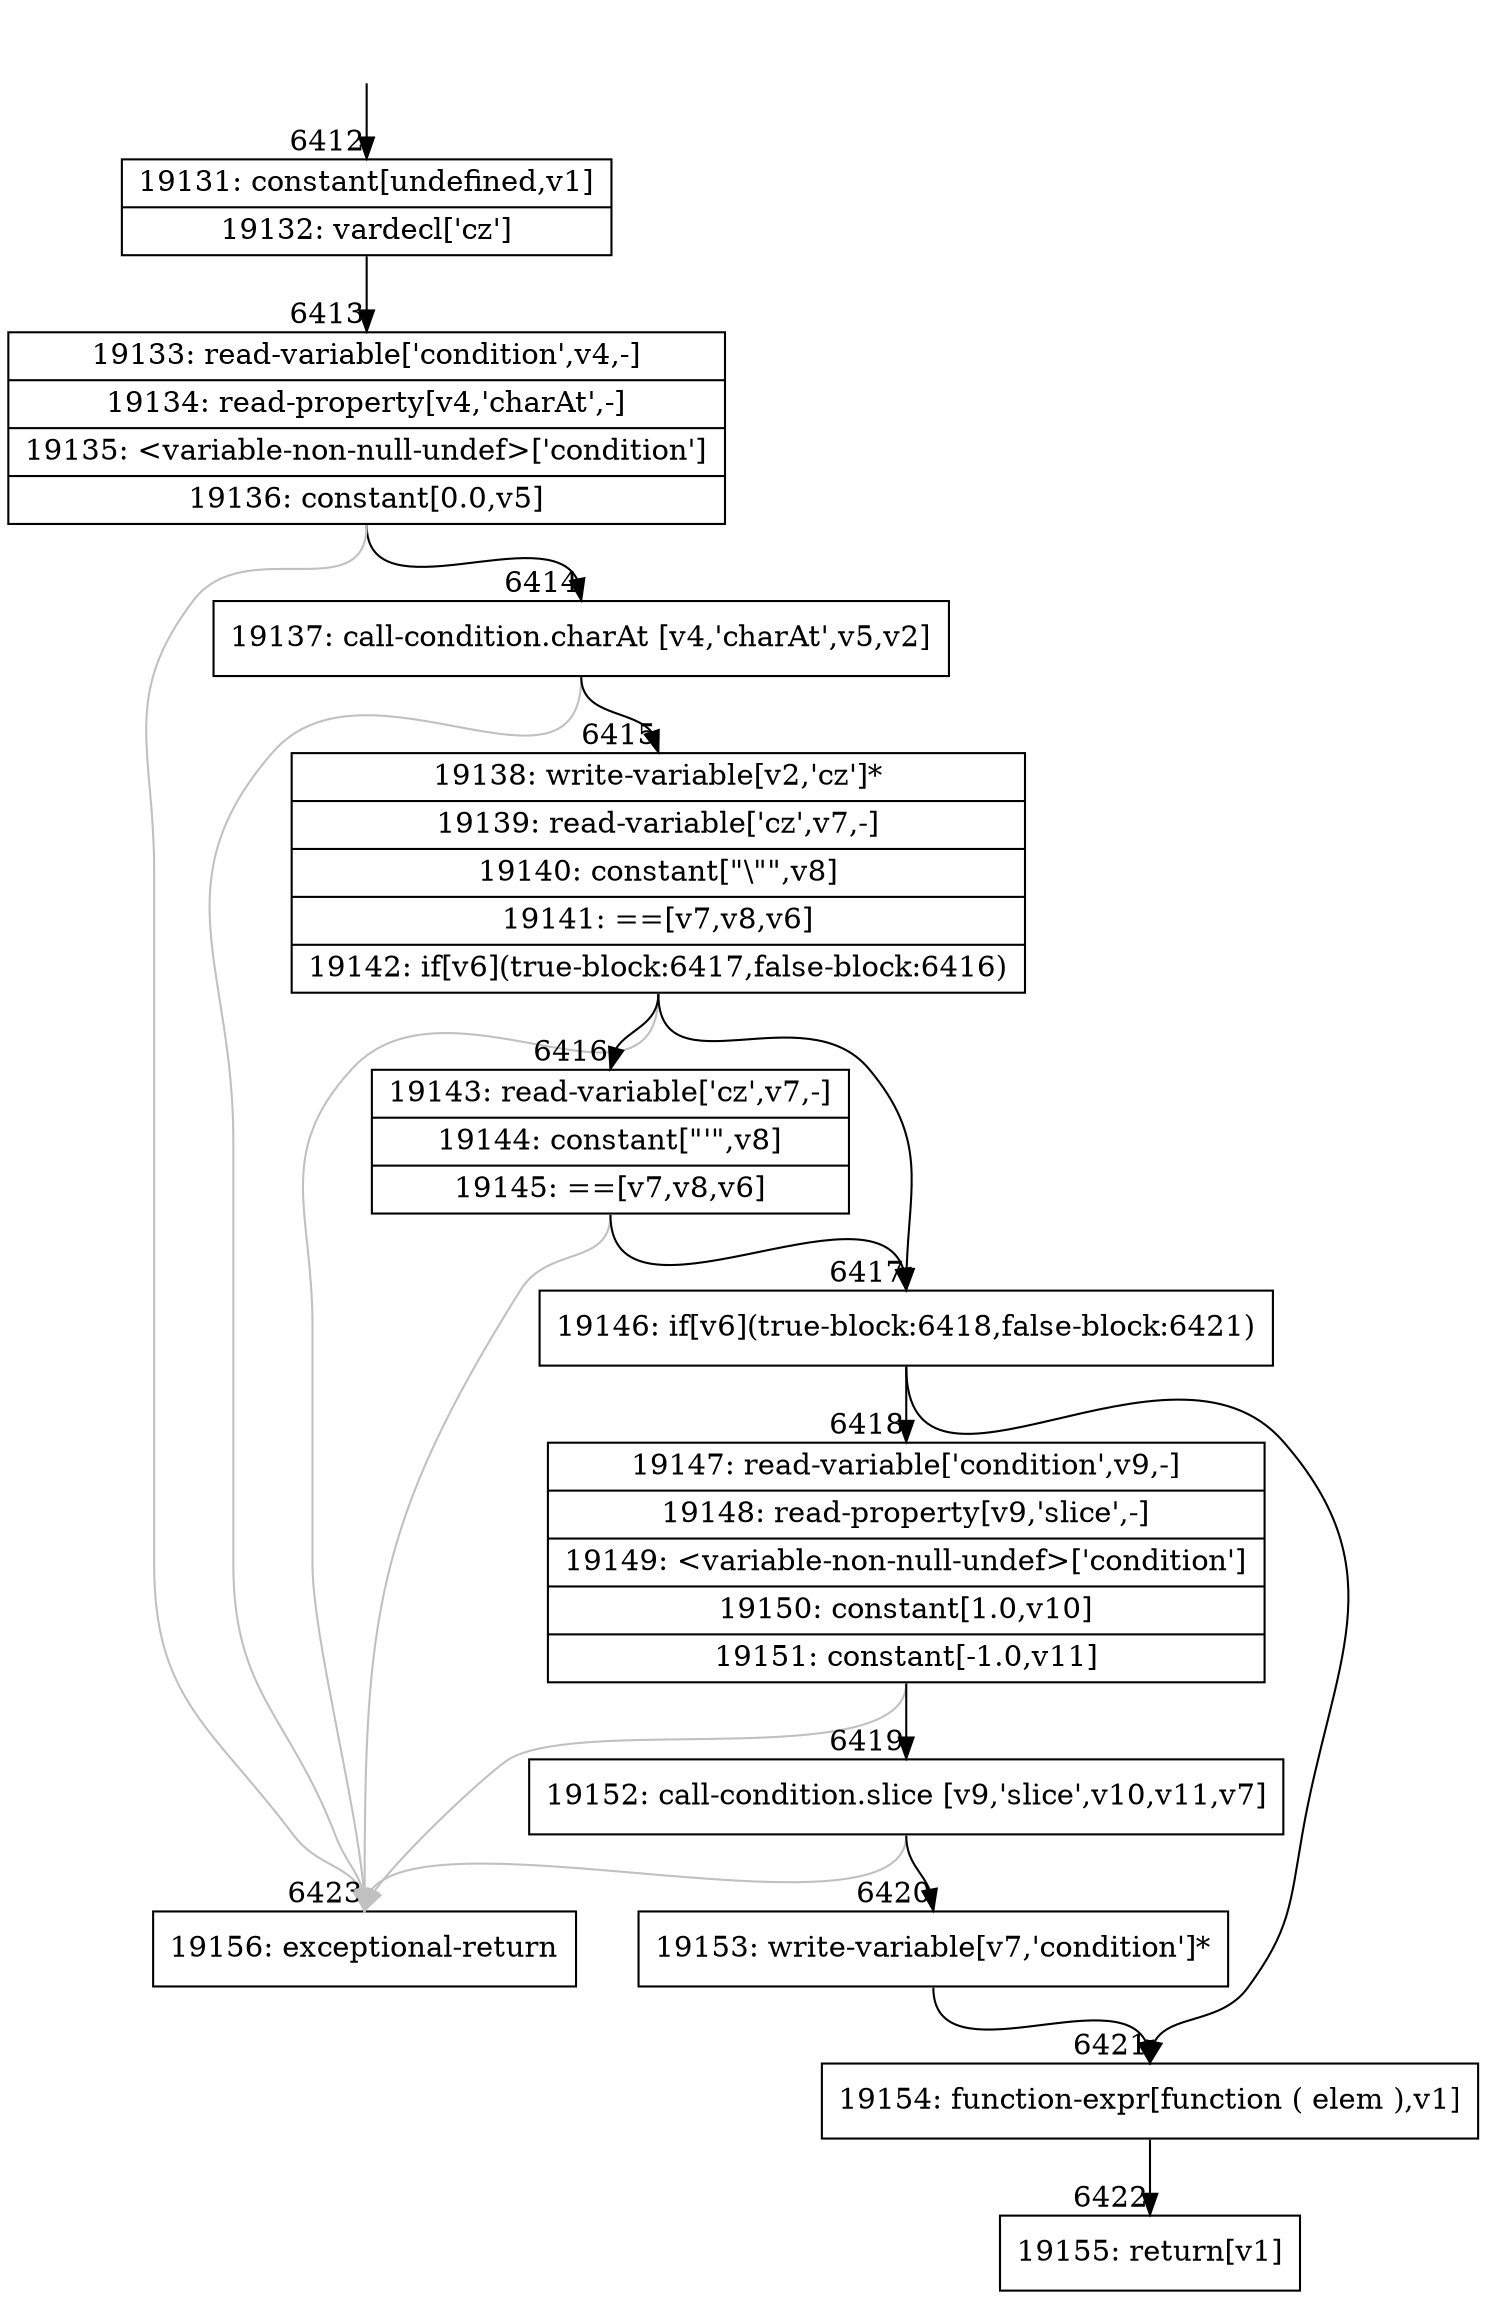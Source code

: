 digraph {
rankdir="TD"
BB_entry449[shape=none,label=""];
BB_entry449 -> BB6412 [tailport=s, headport=n, headlabel="    6412"]
BB6412 [shape=record label="{19131: constant[undefined,v1]|19132: vardecl['cz']}" ] 
BB6412 -> BB6413 [tailport=s, headport=n, headlabel="      6413"]
BB6413 [shape=record label="{19133: read-variable['condition',v4,-]|19134: read-property[v4,'charAt',-]|19135: \<variable-non-null-undef\>['condition']|19136: constant[0.0,v5]}" ] 
BB6413 -> BB6414 [tailport=s, headport=n, headlabel="      6414"]
BB6413 -> BB6423 [tailport=s, headport=n, color=gray, headlabel="      6423"]
BB6414 [shape=record label="{19137: call-condition.charAt [v4,'charAt',v5,v2]}" ] 
BB6414 -> BB6415 [tailport=s, headport=n, headlabel="      6415"]
BB6414 -> BB6423 [tailport=s, headport=n, color=gray]
BB6415 [shape=record label="{19138: write-variable[v2,'cz']*|19139: read-variable['cz',v7,-]|19140: constant[\"\\\"\",v8]|19141: ==[v7,v8,v6]|19142: if[v6](true-block:6417,false-block:6416)}" ] 
BB6415 -> BB6417 [tailport=s, headport=n, headlabel="      6417"]
BB6415 -> BB6416 [tailport=s, headport=n, headlabel="      6416"]
BB6415 -> BB6423 [tailport=s, headport=n, color=gray]
BB6416 [shape=record label="{19143: read-variable['cz',v7,-]|19144: constant[\"'\",v8]|19145: ==[v7,v8,v6]}" ] 
BB6416 -> BB6417 [tailport=s, headport=n]
BB6416 -> BB6423 [tailport=s, headport=n, color=gray]
BB6417 [shape=record label="{19146: if[v6](true-block:6418,false-block:6421)}" ] 
BB6417 -> BB6418 [tailport=s, headport=n, headlabel="      6418"]
BB6417 -> BB6421 [tailport=s, headport=n, headlabel="      6421"]
BB6418 [shape=record label="{19147: read-variable['condition',v9,-]|19148: read-property[v9,'slice',-]|19149: \<variable-non-null-undef\>['condition']|19150: constant[1.0,v10]|19151: constant[-1.0,v11]}" ] 
BB6418 -> BB6419 [tailport=s, headport=n, headlabel="      6419"]
BB6418 -> BB6423 [tailport=s, headport=n, color=gray]
BB6419 [shape=record label="{19152: call-condition.slice [v9,'slice',v10,v11,v7]}" ] 
BB6419 -> BB6420 [tailport=s, headport=n, headlabel="      6420"]
BB6419 -> BB6423 [tailport=s, headport=n, color=gray]
BB6420 [shape=record label="{19153: write-variable[v7,'condition']*}" ] 
BB6420 -> BB6421 [tailport=s, headport=n]
BB6421 [shape=record label="{19154: function-expr[function ( elem ),v1]}" ] 
BB6421 -> BB6422 [tailport=s, headport=n, headlabel="      6422"]
BB6422 [shape=record label="{19155: return[v1]}" ] 
BB6423 [shape=record label="{19156: exceptional-return}" ] 
//#$~ 9144
}
